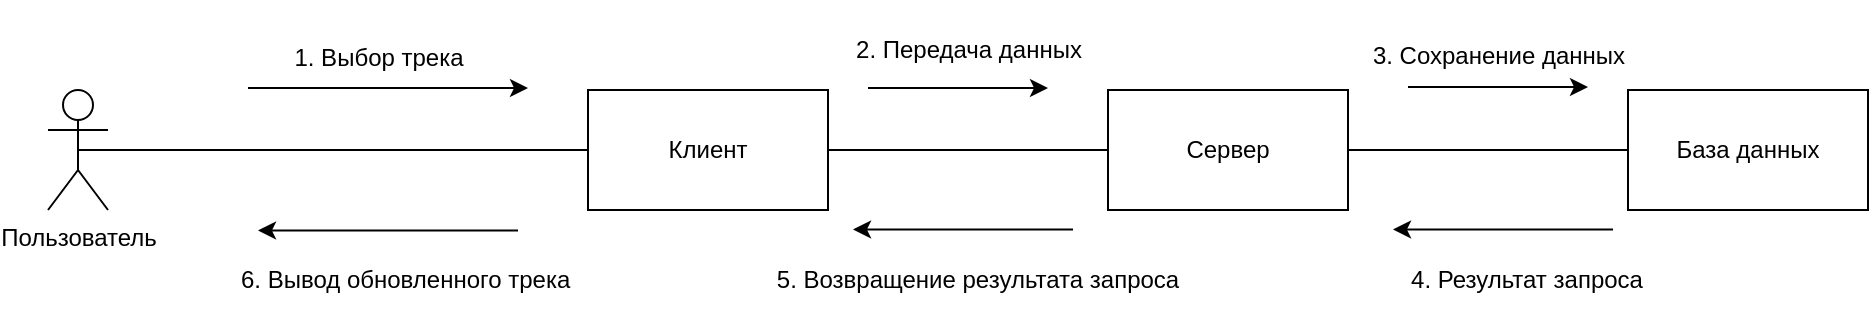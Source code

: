<mxfile version="20.8.16" type="device"><diagram name="Страница 1" id="IlwdO_J98K0WuQ7CQW0M"><mxGraphModel dx="1020" dy="542" grid="1" gridSize="10" guides="1" tooltips="1" connect="1" arrows="1" fold="1" page="1" pageScale="1" pageWidth="827" pageHeight="1169" math="0" shadow="0"><root><mxCell id="0"/><mxCell id="1" parent="0"/><mxCell id="RVmAgdOgEwylJqEagV56-1" value="Пользователь" style="shape=umlActor;verticalLabelPosition=bottom;verticalAlign=top;html=1;outlineConnect=0;" vertex="1" parent="1"><mxGeometry x="40" y="1175" width="30" height="60" as="geometry"/></mxCell><mxCell id="RVmAgdOgEwylJqEagV56-2" value="" style="edgeStyle=orthogonalEdgeStyle;rounded=0;orthogonalLoop=1;jettySize=auto;html=1;endArrow=none;endFill=0;" edge="1" parent="1" source="RVmAgdOgEwylJqEagV56-3" target="RVmAgdOgEwylJqEagV56-10"><mxGeometry relative="1" as="geometry"><Array as="points"><mxPoint x="480" y="1205"/><mxPoint x="480" y="1205"/></Array></mxGeometry></mxCell><mxCell id="RVmAgdOgEwylJqEagV56-3" value="Клиент" style="rounded=0;whiteSpace=wrap;html=1;" vertex="1" parent="1"><mxGeometry x="310" y="1175" width="120" height="60" as="geometry"/></mxCell><mxCell id="RVmAgdOgEwylJqEagV56-4" value="" style="endArrow=none;html=1;rounded=0;exitX=0.5;exitY=0.5;exitDx=0;exitDy=0;exitPerimeter=0;entryX=0;entryY=0.5;entryDx=0;entryDy=0;" edge="1" parent="1" source="RVmAgdOgEwylJqEagV56-1" target="RVmAgdOgEwylJqEagV56-3"><mxGeometry width="50" height="50" relative="1" as="geometry"><mxPoint x="320" y="1185" as="sourcePoint"/><mxPoint x="370" y="1135" as="targetPoint"/></mxGeometry></mxCell><mxCell id="RVmAgdOgEwylJqEagV56-5" value="" style="endArrow=classic;html=1;rounded=0;" edge="1" parent="1"><mxGeometry width="50" height="50" relative="1" as="geometry"><mxPoint x="140" y="1174" as="sourcePoint"/><mxPoint x="280" y="1174" as="targetPoint"/></mxGeometry></mxCell><mxCell id="RVmAgdOgEwylJqEagV56-6" value="1. Выбор трека" style="text;html=1;align=center;verticalAlign=middle;resizable=0;points=[];autosize=1;strokeColor=none;fillColor=none;" vertex="1" parent="1"><mxGeometry x="150" y="1144" width="110" height="30" as="geometry"/></mxCell><mxCell id="RVmAgdOgEwylJqEagV56-7" value="" style="endArrow=classic;html=1;rounded=0;" edge="1" parent="1"><mxGeometry width="50" height="50" relative="1" as="geometry"><mxPoint x="275" y="1245.25" as="sourcePoint"/><mxPoint x="145" y="1245.25" as="targetPoint"/></mxGeometry></mxCell><mxCell id="RVmAgdOgEwylJqEagV56-8" value="6. Вывод обновленного трека&amp;nbsp;" style="text;html=1;align=center;verticalAlign=middle;resizable=0;points=[];autosize=1;strokeColor=none;fillColor=none;" vertex="1" parent="1"><mxGeometry x="125" y="1255.25" width="190" height="30" as="geometry"/></mxCell><mxCell id="RVmAgdOgEwylJqEagV56-9" value="" style="edgeStyle=orthogonalEdgeStyle;rounded=0;orthogonalLoop=1;jettySize=auto;html=1;endArrow=none;endFill=0;" edge="1" parent="1" source="RVmAgdOgEwylJqEagV56-10" target="RVmAgdOgEwylJqEagV56-11"><mxGeometry relative="1" as="geometry"/></mxCell><mxCell id="RVmAgdOgEwylJqEagV56-10" value="Сервер" style="whiteSpace=wrap;html=1;rounded=0;" vertex="1" parent="1"><mxGeometry x="570" y="1175" width="120" height="60" as="geometry"/></mxCell><mxCell id="RVmAgdOgEwylJqEagV56-11" value="База данных" style="whiteSpace=wrap;html=1;rounded=0;" vertex="1" parent="1"><mxGeometry x="830" y="1175" width="120" height="60" as="geometry"/></mxCell><mxCell id="RVmAgdOgEwylJqEagV56-12" value="" style="endArrow=classic;html=1;rounded=0;" edge="1" parent="1"><mxGeometry width="50" height="50" relative="1" as="geometry"><mxPoint x="450" y="1174" as="sourcePoint"/><mxPoint x="540" y="1174" as="targetPoint"/></mxGeometry></mxCell><mxCell id="RVmAgdOgEwylJqEagV56-13" value="2. Передача данных" style="text;html=1;align=center;verticalAlign=middle;resizable=0;points=[];autosize=1;strokeColor=none;fillColor=none;" vertex="1" parent="1"><mxGeometry x="430" y="1140" width="140" height="30" as="geometry"/></mxCell><mxCell id="RVmAgdOgEwylJqEagV56-14" value="" style="endArrow=classic;html=1;rounded=0;" edge="1" parent="1"><mxGeometry width="50" height="50" relative="1" as="geometry"><mxPoint x="720" y="1173.5" as="sourcePoint"/><mxPoint x="810" y="1173.5" as="targetPoint"/></mxGeometry></mxCell><mxCell id="RVmAgdOgEwylJqEagV56-15" value="&lt;br&gt;3. Сохранение данных" style="text;html=1;align=center;verticalAlign=middle;resizable=0;points=[];autosize=1;strokeColor=none;fillColor=none;" vertex="1" parent="1"><mxGeometry x="690" y="1130" width="150" height="40" as="geometry"/></mxCell><mxCell id="RVmAgdOgEwylJqEagV56-16" value="" style="endArrow=classic;html=1;rounded=0;" edge="1" parent="1"><mxGeometry width="50" height="50" relative="1" as="geometry"><mxPoint x="822.5" y="1244.75" as="sourcePoint"/><mxPoint x="712.5" y="1244.75" as="targetPoint"/></mxGeometry></mxCell><mxCell id="RVmAgdOgEwylJqEagV56-17" value="4. Результат запроса" style="text;html=1;strokeColor=none;fillColor=none;align=center;verticalAlign=middle;whiteSpace=wrap;rounded=0;" vertex="1" parent="1"><mxGeometry x="717.5" y="1255.25" width="122.5" height="30" as="geometry"/></mxCell><mxCell id="RVmAgdOgEwylJqEagV56-18" value="" style="endArrow=classic;html=1;rounded=0;" edge="1" parent="1"><mxGeometry width="50" height="50" relative="1" as="geometry"><mxPoint x="552.5" y="1244.75" as="sourcePoint"/><mxPoint x="442.5" y="1244.75" as="targetPoint"/></mxGeometry></mxCell><mxCell id="RVmAgdOgEwylJqEagV56-19" value="5. Возвращение результата запроса" style="text;html=1;strokeColor=none;fillColor=none;align=center;verticalAlign=middle;whiteSpace=wrap;rounded=0;" vertex="1" parent="1"><mxGeometry x="400" y="1255.25" width="210" height="30" as="geometry"/></mxCell></root></mxGraphModel></diagram></mxfile>